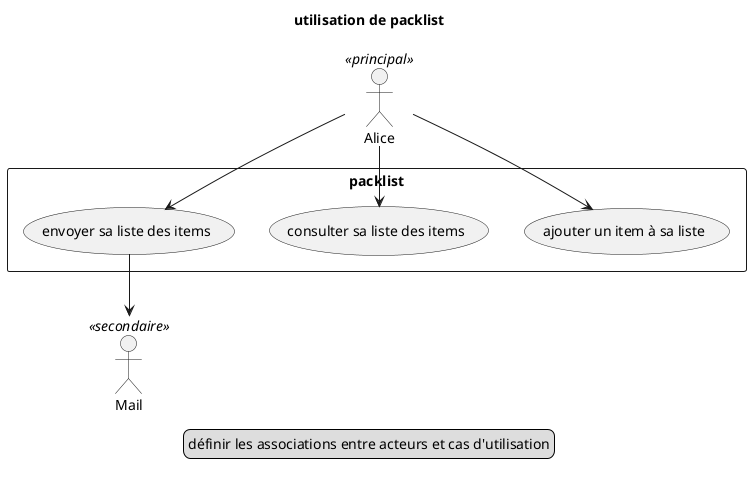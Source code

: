 @startuml
    Title utilisation de packlist

    :Alice: <<principal>>
    :Mail: <<secondaire>>
    rectangle packlist {
        (ajouter un item à sa liste)
        (consulter sa liste des items)
        (envoyer sa liste des items)

        Alice --> (ajouter un item à sa liste)
        Alice --> (consulter sa liste des items)
        Alice --> (envoyer sa liste des items)
        (envoyer sa liste des items) --> :Mail:
    }

    legend
        définir les associations entre acteurs et cas d'utilisation
    endlegend
@enduml